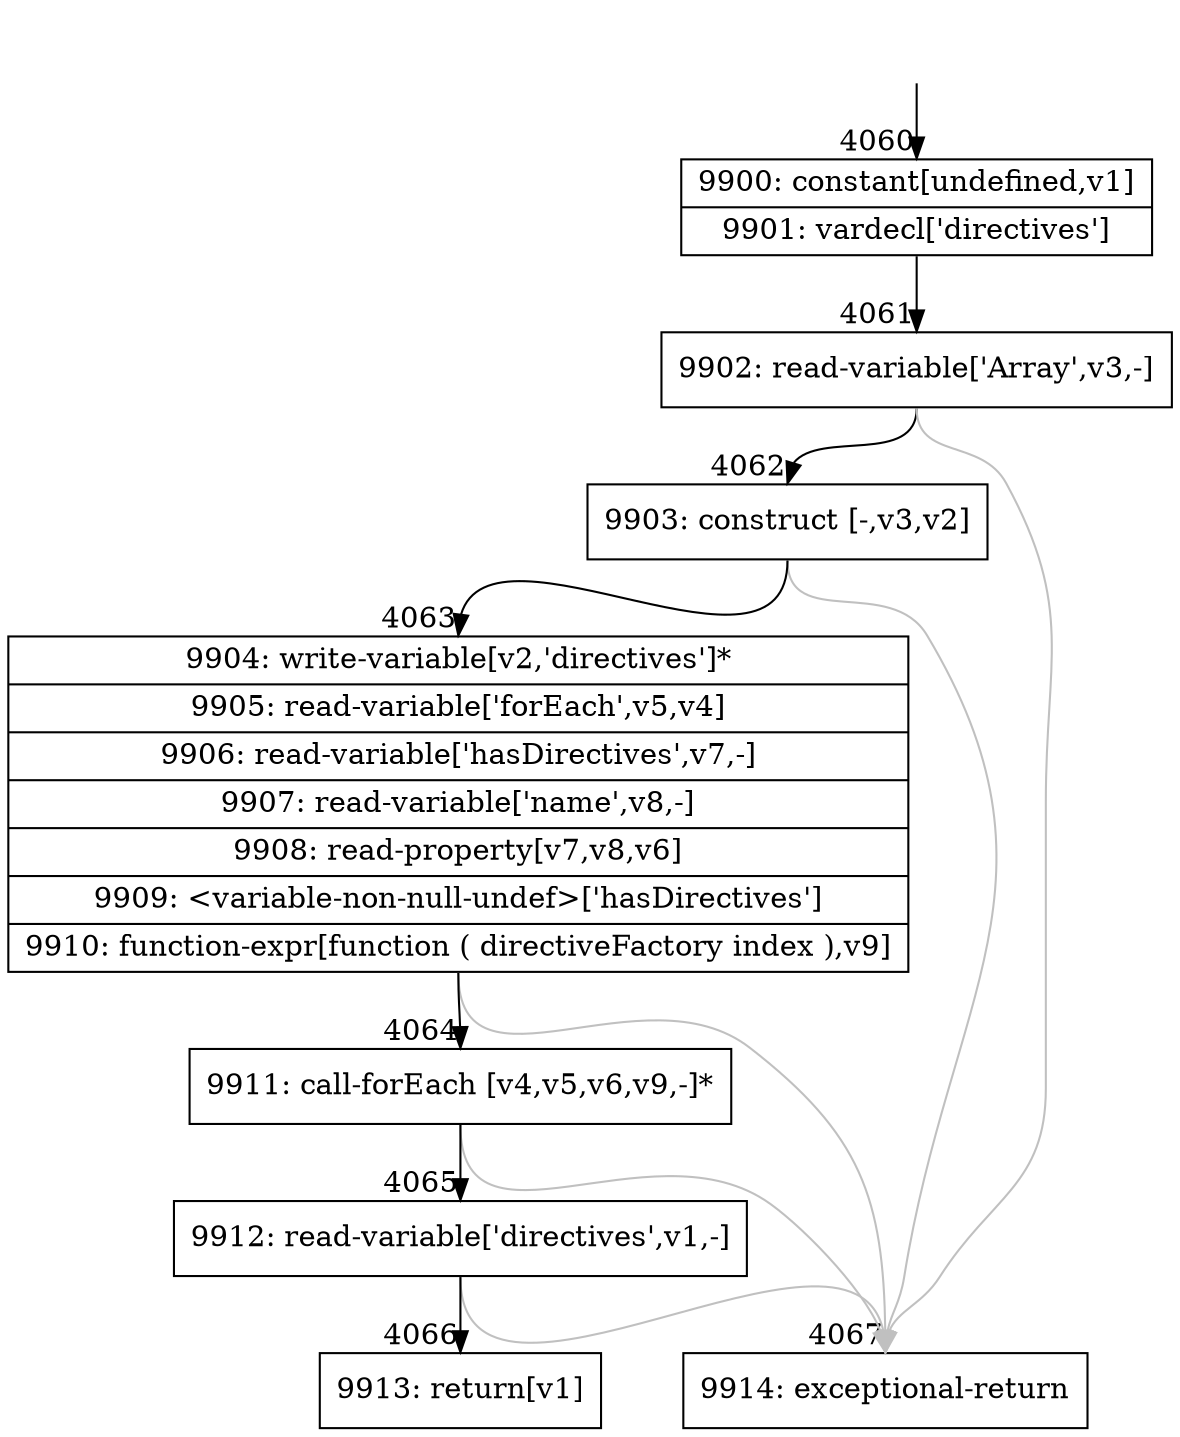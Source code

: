 digraph {
rankdir="TD"
BB_entry340[shape=none,label=""];
BB_entry340 -> BB4060 [tailport=s, headport=n, headlabel="    4060"]
BB4060 [shape=record label="{9900: constant[undefined,v1]|9901: vardecl['directives']}" ] 
BB4060 -> BB4061 [tailport=s, headport=n, headlabel="      4061"]
BB4061 [shape=record label="{9902: read-variable['Array',v3,-]}" ] 
BB4061 -> BB4062 [tailport=s, headport=n, headlabel="      4062"]
BB4061 -> BB4067 [tailport=s, headport=n, color=gray, headlabel="      4067"]
BB4062 [shape=record label="{9903: construct [-,v3,v2]}" ] 
BB4062 -> BB4063 [tailport=s, headport=n, headlabel="      4063"]
BB4062 -> BB4067 [tailport=s, headport=n, color=gray]
BB4063 [shape=record label="{9904: write-variable[v2,'directives']*|9905: read-variable['forEach',v5,v4]|9906: read-variable['hasDirectives',v7,-]|9907: read-variable['name',v8,-]|9908: read-property[v7,v8,v6]|9909: \<variable-non-null-undef\>['hasDirectives']|9910: function-expr[function ( directiveFactory index ),v9]}" ] 
BB4063 -> BB4064 [tailport=s, headport=n, headlabel="      4064"]
BB4063 -> BB4067 [tailport=s, headport=n, color=gray]
BB4064 [shape=record label="{9911: call-forEach [v4,v5,v6,v9,-]*}" ] 
BB4064 -> BB4065 [tailport=s, headport=n, headlabel="      4065"]
BB4064 -> BB4067 [tailport=s, headport=n, color=gray]
BB4065 [shape=record label="{9912: read-variable['directives',v1,-]}" ] 
BB4065 -> BB4066 [tailport=s, headport=n, headlabel="      4066"]
BB4065 -> BB4067 [tailport=s, headport=n, color=gray]
BB4066 [shape=record label="{9913: return[v1]}" ] 
BB4067 [shape=record label="{9914: exceptional-return}" ] 
//#$~ 6965
}

